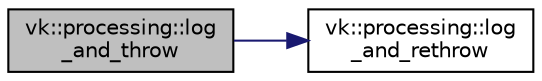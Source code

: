 digraph "vk::processing::log_and_throw"
{
 // LATEX_PDF_SIZE
  edge [fontname="Helvetica",fontsize="10",labelfontname="Helvetica",labelfontsize="10"];
  node [fontname="Helvetica",fontsize="10",shape=record];
  rankdir="LR";
  Node1 [label="vk::processing::log\l_and_throw",height=0.2,width=0.4,color="black", fillcolor="grey75", style="filled", fontcolor="black",tooltip=" "];
  Node1 -> Node2 [color="midnightblue",fontsize="10",style="solid",fontname="Helvetica"];
  Node2 [label="vk::processing::log\l_and_rethrow",height=0.2,width=0.4,color="black", fillcolor="white", style="filled",URL="$namespacevk_1_1processing.html#a4ae986bde0314b7c18f34a4f06613554",tooltip=" "];
}

